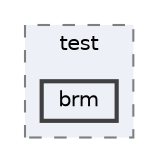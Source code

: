 digraph "repository/cal-testing/src/test/java/com/sterlite/cal/test/brm"
{
 // LATEX_PDF_SIZE
  bgcolor="transparent";
  edge [fontname=Helvetica,fontsize=10,labelfontname=Helvetica,labelfontsize=10];
  node [fontname=Helvetica,fontsize=10,shape=box,height=0.2,width=0.4];
  compound=true
  subgraph clusterdir_bc5bad33ea7ced516d34454689b487e3 {
    graph [ bgcolor="#edf0f7", pencolor="grey50", label="test", fontname=Helvetica,fontsize=10 style="filled,dashed", URL="dir_bc5bad33ea7ced516d34454689b487e3.html",tooltip=""]
  dir_ee00c207d6712e53381f7d2f64d226ff [label="brm", fillcolor="#edf0f7", color="grey25", style="filled,bold", URL="dir_ee00c207d6712e53381f7d2f64d226ff.html",tooltip=""];
  }
}
